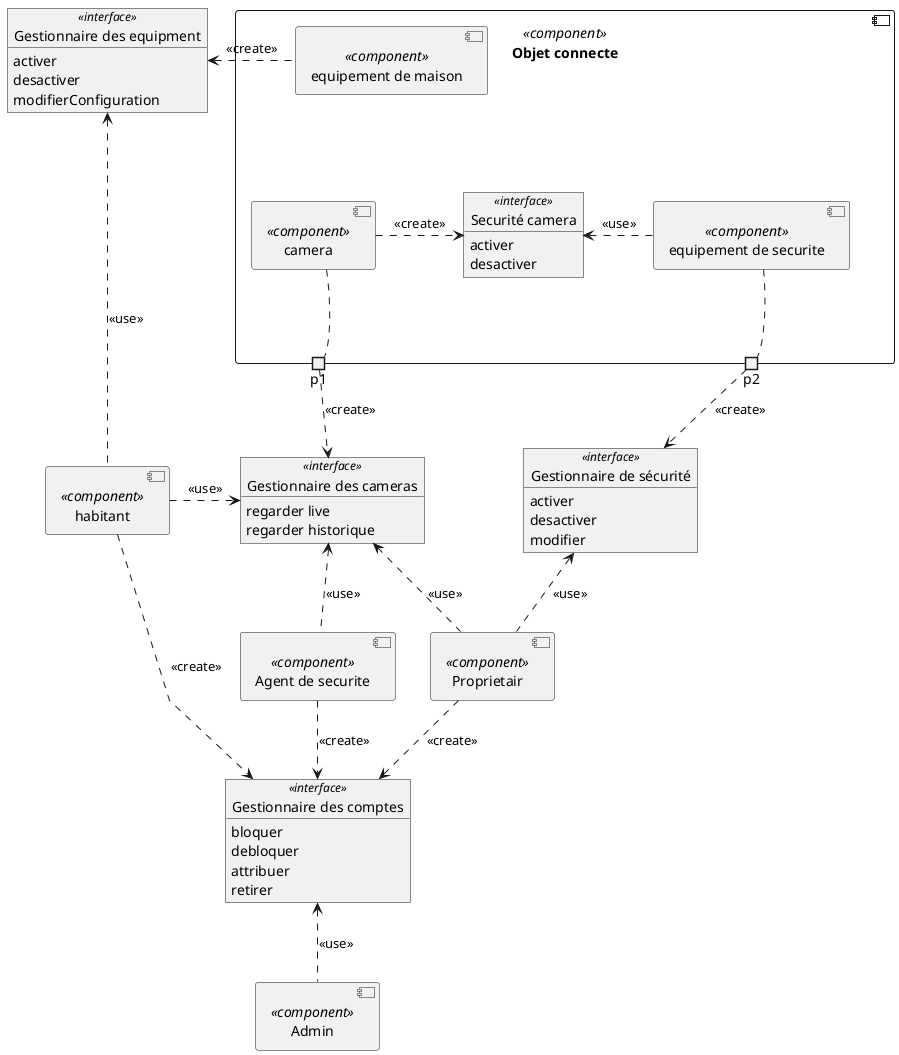@startuml
    skinparam Linetype polyline
    allowmixing
    hide <<hidden>>
    component "Admin" as admin <<component>> 
    component "Proprietair" as prop <<component>>
    component "habitant" as hab <<component>>
    component "Agent de securite" as ads <<component>>
    component "Objet connecte" as oc <<component>> {
        component hhh <<hidden>>
        component "camera" as cams <<component>>
        component "equipement de securite" as equiSecurité <<component>>
        component "equipement de maison" as equiMaison <<component>>
        object "Securité camera" as secCam <<interface>>{
            activer
            desactiver
        }
        hhh -d- cams : <<hidden>>
        hhh -d- equiSecurité : <<hidden>>
        hhh -l- equiMaison 
        portout p1 
        portout p2
        p1 -[hidden]up-> cams
        p2 -[hidden]left-> equiSecurité
        cams .right.> secCam : <<create>>
        equiSecurité .left.> secCam : <<use>>
    }

 
    object "Gestionnaire des cameras" as camManage <<interface>> {
        regarder live
        regarder historique
    }
    object "Gestionnaire des equipment" as equManage <<interface>>{
        activer
        desactiver
        modifierConfiguration
    }
    object "Gestionnaire de sécurité" as secureManage <<interface>>{
        activer
        desactiver
        modifier
    }
    object "Gestionnaire des comptes" as accountManage <<interface>> {
        bloquer
        debloquer
        attribuer
        retirer
    }

    'Camera interfaces and relations
    cams .down. p1
    p1 .d.> camManage : <<create>>
    prop .l.> camManage : <<use>>
    hab .r.> camManage : <<use>>
    ads .u.> camManage : <<use>>

    'Equipment de securite interfaces and relations
    equiSecurité .r. p2 
    p2 .d.> secureManage : <<create>>
    prop .u.> secureManage : <<use>>

    'gestion des comptes
    admin .u.> accountManage : <<use>>
    prop .d.> accountManage : <<create>>
    hab .d.> accountManage : <<create>>
    ads .d.> accountManage : <<create>>

    'gestion des equipment de maison
    hab .u.> equManage : <<use>>
    equiMaison .l.>  equManage : <<create>>
@enduml
